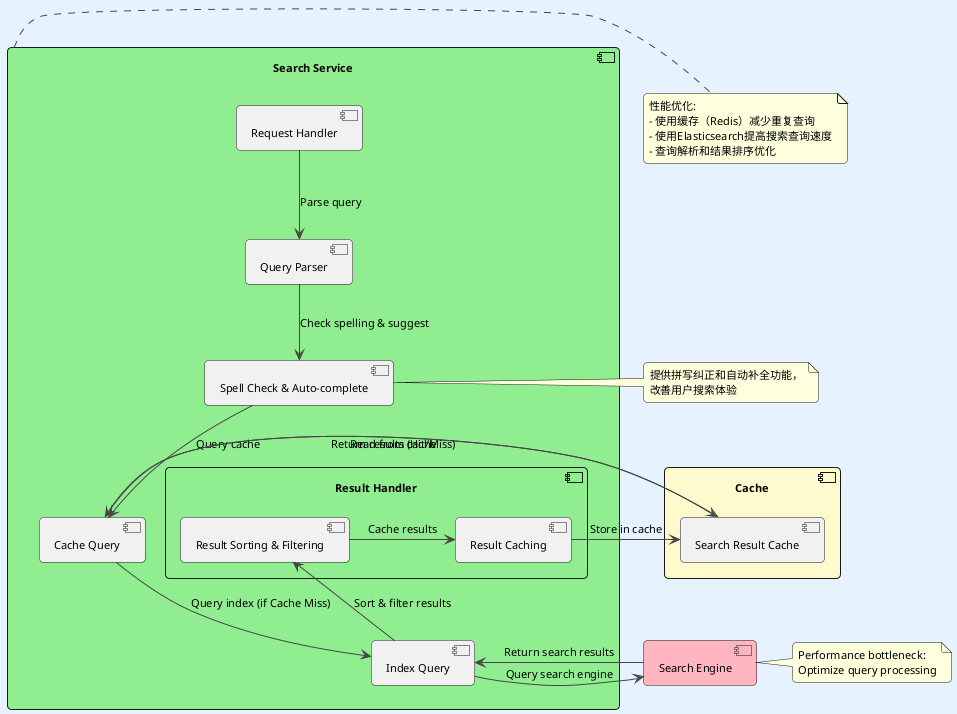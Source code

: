 @startuml Twitter_Search_Service_Detailed

!define LIGHTYELLOW #FFFACD
!define LIGHTGREEN #90EE90
!define LIGHTRED #FFB6C1

skinparam backgroundColor #E6F3FF
skinparam shadowing false
skinparam RoundCorner 8
skinparam ArrowColor 454645
skinparam DefaultFontName Arial
skinparam DefaultFontSize 11

allowmixing

component "Search Service" as SearchService #90EE90 {
    component "Request Handler" as RH
    component "Query Parser" as QP
    component "Spell Check & Auto-complete" as SCAC
    component "Cache Query" as CQ
    component "Index Query" as IQ
    component "Result Handler" as RHdl {
        component "Result Sorting & Filtering" as RSF
        component "Result Caching" as RC
    }
}

component "Search Engine" as SearchEngine #FFB6C1
component "Cache" as Cache #FFFACD {
    component "Search Result Cache" as SRC
}

' Search Service Flow
RH -down-> QP : Parse query
QP -down-> SCAC : Check spelling & suggest
SCAC -down-> CQ : Query cache
CQ -right-> SRC : Read from cache
SRC -left-> CQ : Return results (Hit/Miss)
CQ -down-> IQ : Query index (if Cache Miss)
IQ -right-> SearchEngine : Query search engine
SearchEngine -left-> IQ : Return search results
IQ -up-> RSF : Sort & filter results
RSF -right-> RC : Cache results
RC -up-> SRC : Store in cache

note right of SearchService
  性能优化:
  - 使用缓存（Redis）减少重复查询
  - 使用Elasticsearch提高搜索查询速度
  - 查询解析和结果排序优化
end note

note right of SCAC
  提供拼写纠正和自动补全功能，
  改善用户搜索体验
end note

note right of SearchEngine
  Performance bottleneck:
  Optimize query processing
end note

@enduml
